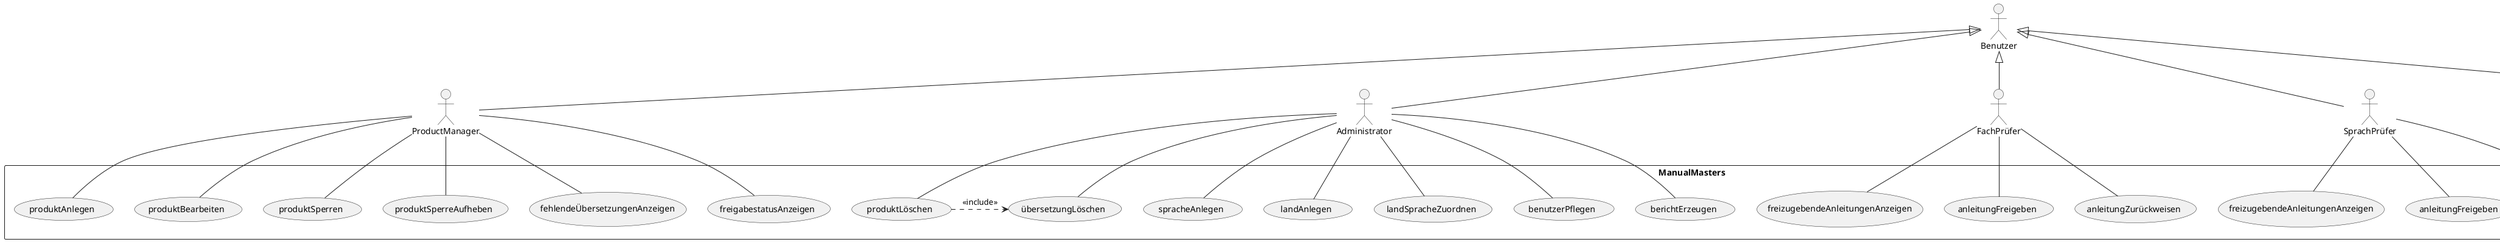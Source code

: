 ' Time Wasted 1.5H
@startuml Alle

' ROLLEN
:Benutzer: as user
:ProductManager: as pm
:Administrator: as admin
:FachPrüfer: as fp
:SprachPrüfer: as sp
:Übersetzer: as tr

' User kann Rollen haben
user <|-- pm
user <|-- admin
user <|-- fp
user <|-- sp
user <|-- tr

rectangle ManualMasters{


    ' Admin Rolle
    (spracheAnlegen) as adminSp
    (landAnlegen) as adminLd
    (landSpracheZuordnen) as adminSpLd
    (benutzerPflegen) as adminUser
    (berichtErzeugen) as adminBericht
    (übersetzungLöschen) as adminÜbDel
    (produktLöschen) as adminProdDel
    admin -- adminSp
    admin -- adminLd
    admin -- adminSpLd
    admin -- adminUser
    admin -- adminBericht
    admin -- adminÜbDel
    admin -- adminProdDel
    adminProdDel .> adminÜbDel : <<include>>

    ' Product Manager
    (produktAnlegen) as pmProdCr
    (produktBearbeiten) as pmProdEdit
    (produktSperren) as pmProdLock
    (produktSperreAufheben) as pmProdUnlock
    (fehlendeÜbersetzungenAnzeigen) as pmTrShow
    (freigabestatusAnzeigen) as pmFrei
    pm -- pmProdCr
    pm -- pmProdEdit
    pm -- pmProdLock
    pm -- pmProdUnlock
    pm -- pmTrShow
    pm -- pmFrei

    ' Übersetzer
    (fehlendeÜbersetzungenAnzeigen) as TrShowMissing
    (vorhandeneÜbersetzungenAnzeigen) as TrShowExisting
    (zurückgewieseneÜbersetzungenAnzeigen) as TrShowRejected
    (anleitungHochladen) as TrUp
    tr -- TrShowMissing
    tr -- TrShowExisting
    tr -- TrShowRejected
    tr -- TrUp

    ' Sprachprüfer
    (freizugebendeAnleitungenAnzeigen) as spShow
    (anleitungFreigeben) as spFrei
    (anleitungZurückweisen) as spZurück
    sp -- spShow
    sp -- spFrei
    sp -- spZurück

    ' Fachprüfer
    (freizugebendeAnleitungenAnzeigen) as fpShow
    (anleitungFreigeben) as fpFrei
    (anleitungZurückweisen) as fpZurück
    fp -- fpShow
    fp -- fpFrei
    fp -- fpZurück
}

@enduml

